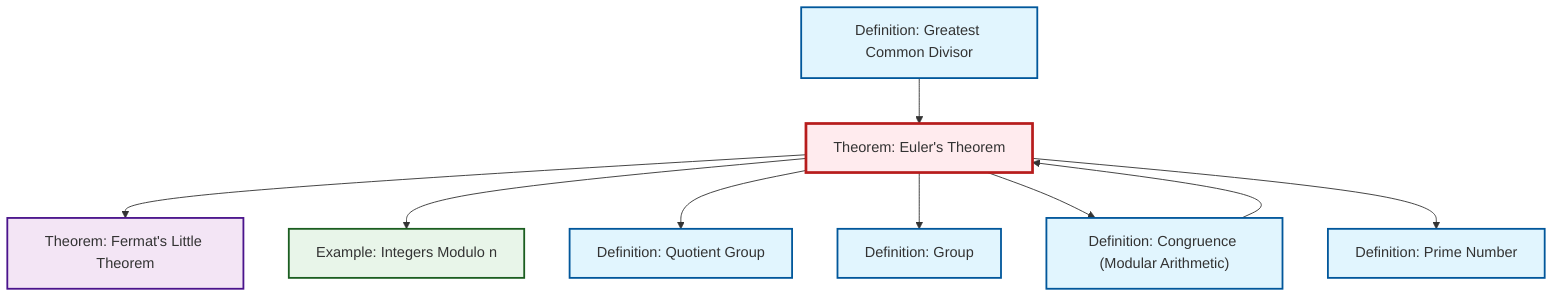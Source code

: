 graph TD
    classDef definition fill:#e1f5fe,stroke:#01579b,stroke-width:2px
    classDef theorem fill:#f3e5f5,stroke:#4a148c,stroke-width:2px
    classDef axiom fill:#fff3e0,stroke:#e65100,stroke-width:2px
    classDef example fill:#e8f5e9,stroke:#1b5e20,stroke-width:2px
    classDef current fill:#ffebee,stroke:#b71c1c,stroke-width:3px
    thm-fermat-little["Theorem: Fermat's Little Theorem"]:::theorem
    def-group["Definition: Group"]:::definition
    ex-quotient-integers-mod-n["Example: Integers Modulo n"]:::example
    def-gcd["Definition: Greatest Common Divisor"]:::definition
    def-prime["Definition: Prime Number"]:::definition
    def-congruence["Definition: Congruence (Modular Arithmetic)"]:::definition
    thm-euler["Theorem: Euler's Theorem"]:::theorem
    def-quotient-group["Definition: Quotient Group"]:::definition
    thm-euler --> thm-fermat-little
    thm-euler --> ex-quotient-integers-mod-n
    def-congruence --> thm-euler
    thm-euler --> def-quotient-group
    thm-euler --> def-group
    def-gcd --> thm-euler
    thm-euler --> def-congruence
    thm-euler --> def-prime
    class thm-euler current